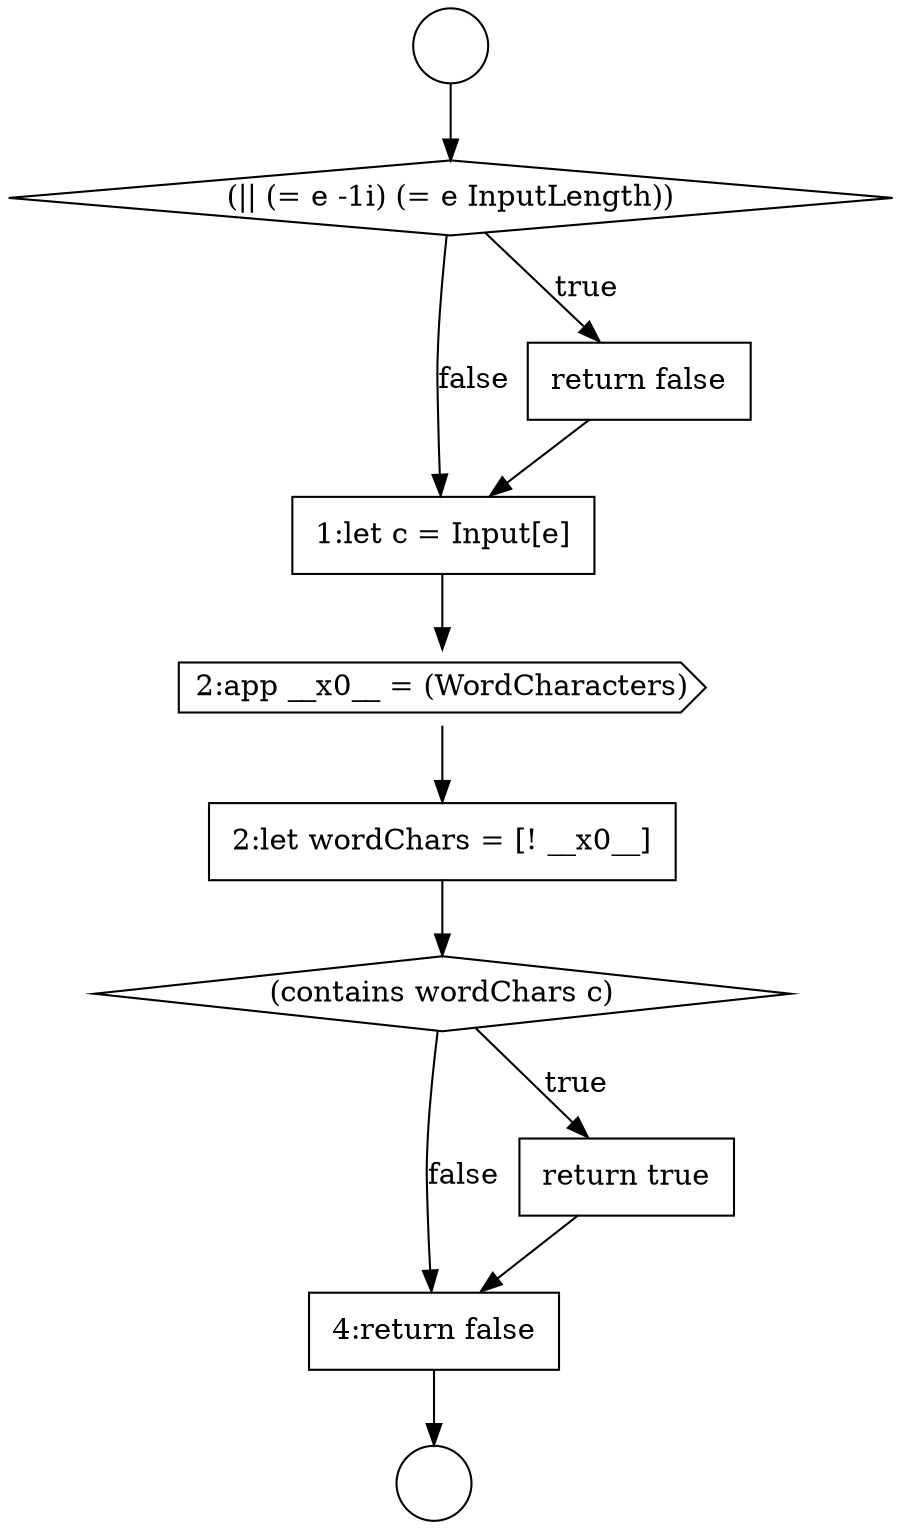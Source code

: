 digraph {
  node13462 [shape=none, margin=0, label=<<font color="black">
    <table border="0" cellborder="1" cellspacing="0" cellpadding="10">
      <tr><td align="left">4:return false</td></tr>
    </table>
  </font>> color="black" fillcolor="white" style=filled]
  node13457 [shape=none, margin=0, label=<<font color="black">
    <table border="0" cellborder="1" cellspacing="0" cellpadding="10">
      <tr><td align="left">1:let c = Input[e]</td></tr>
    </table>
  </font>> color="black" fillcolor="white" style=filled]
  node13456 [shape=none, margin=0, label=<<font color="black">
    <table border="0" cellborder="1" cellspacing="0" cellpadding="10">
      <tr><td align="left">return false</td></tr>
    </table>
  </font>> color="black" fillcolor="white" style=filled]
  node13458 [shape=cds, label=<<font color="black">2:app __x0__ = (WordCharacters)</font>> color="black" fillcolor="white" style=filled]
  node13455 [shape=diamond, label=<<font color="black">(|| (= e -1i) (= e InputLength))</font>> color="black" fillcolor="white" style=filled]
  node13459 [shape=none, margin=0, label=<<font color="black">
    <table border="0" cellborder="1" cellspacing="0" cellpadding="10">
      <tr><td align="left">2:let wordChars = [! __x0__]</td></tr>
    </table>
  </font>> color="black" fillcolor="white" style=filled]
  node13454 [shape=circle label=" " color="black" fillcolor="white" style=filled]
  node13453 [shape=circle label=" " color="black" fillcolor="white" style=filled]
  node13461 [shape=none, margin=0, label=<<font color="black">
    <table border="0" cellborder="1" cellspacing="0" cellpadding="10">
      <tr><td align="left">return true</td></tr>
    </table>
  </font>> color="black" fillcolor="white" style=filled]
  node13460 [shape=diamond, label=<<font color="black">(contains wordChars c)</font>> color="black" fillcolor="white" style=filled]
  node13462 -> node13454 [ color="black"]
  node13456 -> node13457 [ color="black"]
  node13457 -> node13458 [ color="black"]
  node13459 -> node13460 [ color="black"]
  node13453 -> node13455 [ color="black"]
  node13458 -> node13459 [ color="black"]
  node13460 -> node13461 [label=<<font color="black">true</font>> color="black"]
  node13460 -> node13462 [label=<<font color="black">false</font>> color="black"]
  node13455 -> node13456 [label=<<font color="black">true</font>> color="black"]
  node13455 -> node13457 [label=<<font color="black">false</font>> color="black"]
  node13461 -> node13462 [ color="black"]
}
